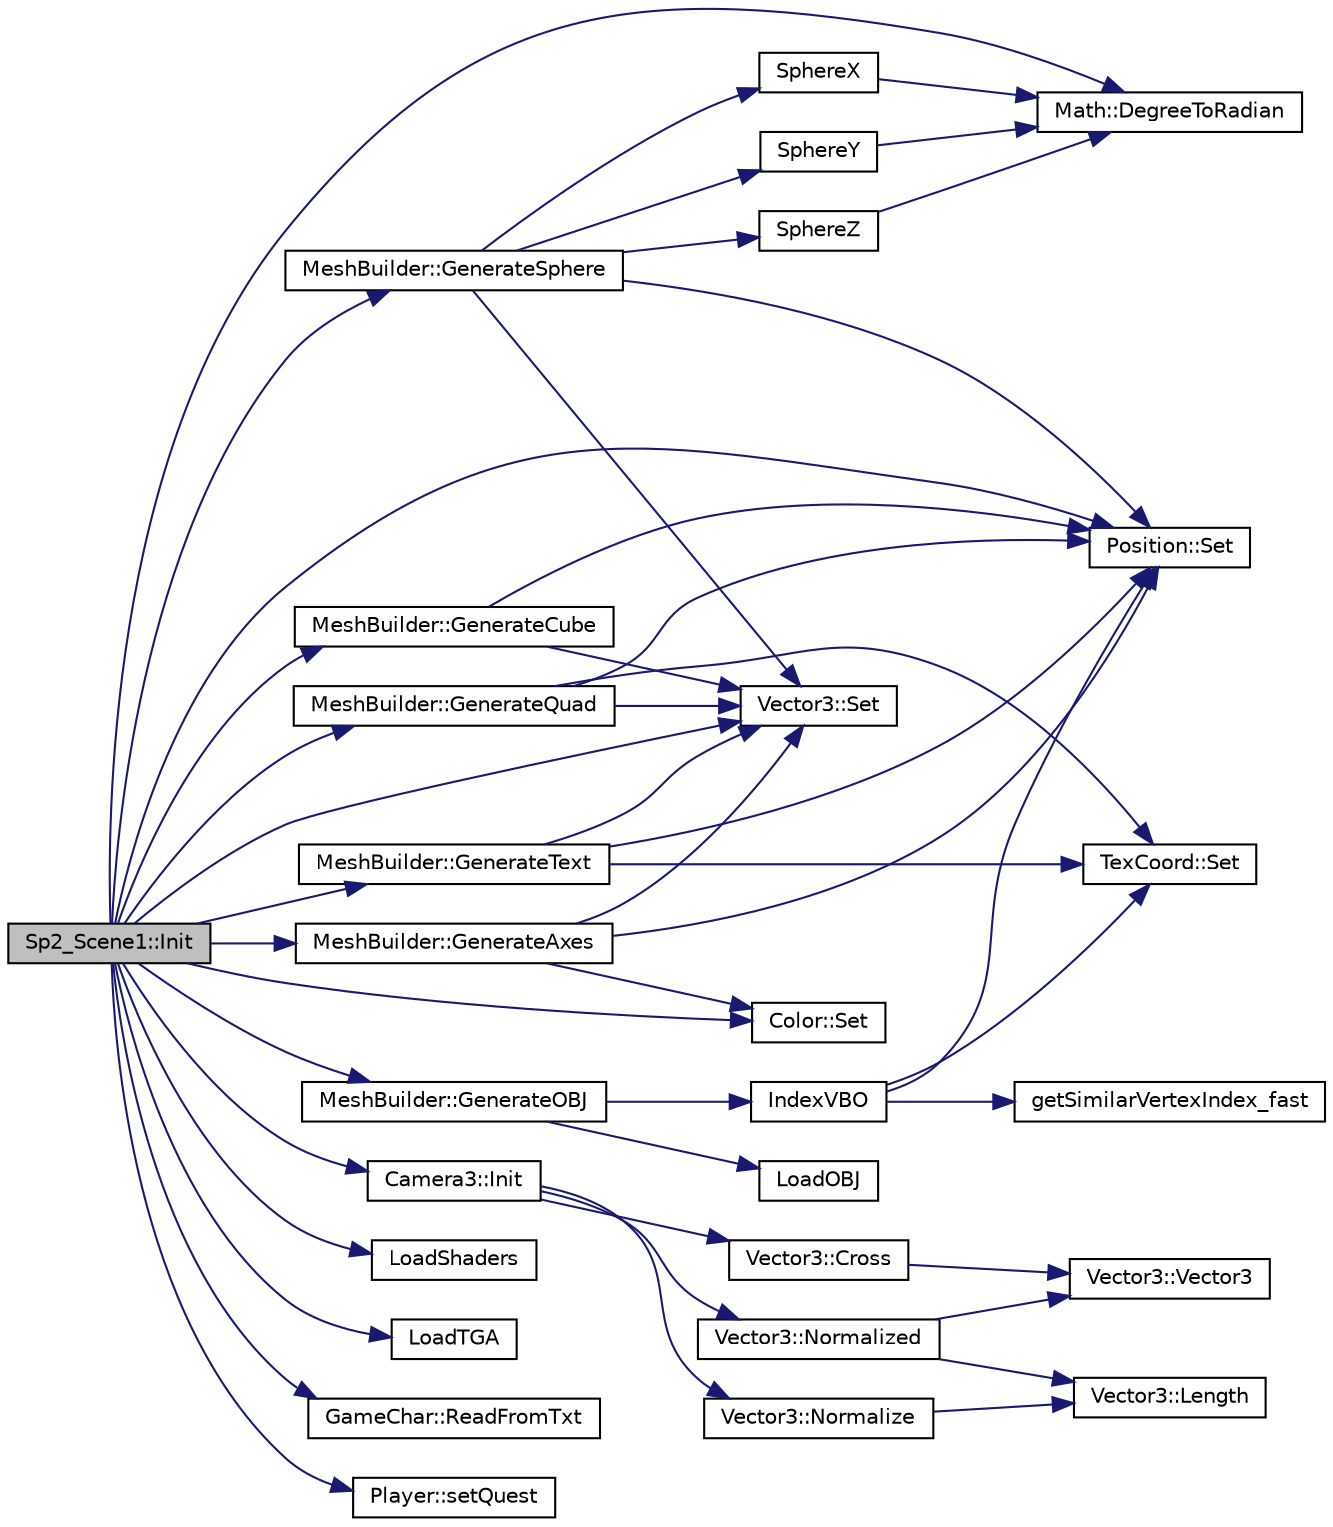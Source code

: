 digraph "Sp2_Scene1::Init"
{
  bgcolor="transparent";
  edge [fontname="Helvetica",fontsize="10",labelfontname="Helvetica",labelfontsize="10"];
  node [fontname="Helvetica",fontsize="10",shape=record];
  rankdir="LR";
  Node1 [label="Sp2_Scene1::Init",height=0.2,width=0.4,color="black", fillcolor="grey75", style="filled", fontcolor="black"];
  Node1 -> Node2 [color="midnightblue",fontsize="10",style="solid",fontname="Helvetica"];
  Node2 [label="Math::DegreeToRadian",height=0.2,width=0.4,color="black",URL="$namespaceMath.html#ac04b987cc6c574a059e68cb58f58c09a",tooltip="Converts from degrees to radians. "];
  Node1 -> Node3 [color="midnightblue",fontsize="10",style="solid",fontname="Helvetica"];
  Node3 [label="MeshBuilder::GenerateAxes",height=0.2,width=0.4,color="black",URL="$classMeshBuilder.html#a78d37e2b0cc068eec801f17c367100e7",tooltip="Generate the vertices of a reference Axes; Use red for x-axis, green for y-axis, blue for z-axis Then..."];
  Node3 -> Node4 [color="midnightblue",fontsize="10",style="solid",fontname="Helvetica"];
  Node4 [label="Position::Set",height=0.2,width=0.4,color="black",URL="$structPosition.html#a2919b2441baf7a2f799791d65a1cfc15"];
  Node3 -> Node5 [color="midnightblue",fontsize="10",style="solid",fontname="Helvetica"];
  Node5 [label="Vector3::Set",height=0.2,width=0.4,color="black",URL="$structVector3.html#a9c25d604bd52b162cfcb56302ef032bb",tooltip="Set the elements of this vector. "];
  Node3 -> Node6 [color="midnightblue",fontsize="10",style="solid",fontname="Helvetica"];
  Node6 [label="Color::Set",height=0.2,width=0.4,color="black",URL="$structColor.html#acc77e4e3583d3eca7e476952e51bfb80"];
  Node1 -> Node7 [color="midnightblue",fontsize="10",style="solid",fontname="Helvetica"];
  Node7 [label="MeshBuilder::GenerateCube",height=0.2,width=0.4,color="black",URL="$classMeshBuilder.html#a5e777328dc946f483beb5645d8f24c4a",tooltip="Generate the vertices of a cube; Use random color for each vertex Then generate the VBO/IBO and store..."];
  Node7 -> Node4 [color="midnightblue",fontsize="10",style="solid",fontname="Helvetica"];
  Node7 -> Node5 [color="midnightblue",fontsize="10",style="solid",fontname="Helvetica"];
  Node1 -> Node8 [color="midnightblue",fontsize="10",style="solid",fontname="Helvetica"];
  Node8 [label="MeshBuilder::GenerateOBJ",height=0.2,width=0.4,color="black",URL="$classMeshBuilder.html#aba87550d7726a610c911fbb977fd3575"];
  Node8 -> Node9 [color="midnightblue",fontsize="10",style="solid",fontname="Helvetica"];
  Node9 [label="IndexVBO",height=0.2,width=0.4,color="black",URL="$LoadOBJ_8cpp.html#aa99ef9426a57205ed8acb8f7d41f3bae"];
  Node9 -> Node10 [color="midnightblue",fontsize="10",style="solid",fontname="Helvetica"];
  Node10 [label="getSimilarVertexIndex_fast",height=0.2,width=0.4,color="black",URL="$LoadOBJ_8cpp.html#af43afccb67fd9c80513489b75fddb347"];
  Node9 -> Node4 [color="midnightblue",fontsize="10",style="solid",fontname="Helvetica"];
  Node9 -> Node11 [color="midnightblue",fontsize="10",style="solid",fontname="Helvetica"];
  Node11 [label="TexCoord::Set",height=0.2,width=0.4,color="black",URL="$structTexCoord.html#a64b4ceeb1733c478cb4b5b1216146c32"];
  Node8 -> Node12 [color="midnightblue",fontsize="10",style="solid",fontname="Helvetica"];
  Node12 [label="LoadOBJ",height=0.2,width=0.4,color="black",URL="$LoadOBJ_8cpp.html#aa634e9cac0a72d751731db6b4479cbda"];
  Node1 -> Node13 [color="midnightblue",fontsize="10",style="solid",fontname="Helvetica"];
  Node13 [label="MeshBuilder::GenerateQuad",height=0.2,width=0.4,color="black",URL="$classMeshBuilder.html#a8fede2f411aebe5d41af99b51be7ed77",tooltip="Generate the vertices of a quad; Use random color for each vertex Then generate the VBO/IBO and store..."];
  Node13 -> Node4 [color="midnightblue",fontsize="10",style="solid",fontname="Helvetica"];
  Node13 -> Node5 [color="midnightblue",fontsize="10",style="solid",fontname="Helvetica"];
  Node13 -> Node11 [color="midnightblue",fontsize="10",style="solid",fontname="Helvetica"];
  Node1 -> Node14 [color="midnightblue",fontsize="10",style="solid",fontname="Helvetica"];
  Node14 [label="MeshBuilder::GenerateSphere",height=0.2,width=0.4,color="black",URL="$classMeshBuilder.html#aa0cff3ada5866ad3236dd88b24f64c39"];
  Node14 -> Node4 [color="midnightblue",fontsize="10",style="solid",fontname="Helvetica"];
  Node14 -> Node5 [color="midnightblue",fontsize="10",style="solid",fontname="Helvetica"];
  Node14 -> Node15 [color="midnightblue",fontsize="10",style="solid",fontname="Helvetica"];
  Node15 [label="SphereX",height=0.2,width=0.4,color="black",URL="$MeshBuilder_8cpp.html#aef75a362a1bdb0980ed4abcf8241da69"];
  Node15 -> Node2 [color="midnightblue",fontsize="10",style="solid",fontname="Helvetica"];
  Node14 -> Node16 [color="midnightblue",fontsize="10",style="solid",fontname="Helvetica"];
  Node16 [label="SphereY",height=0.2,width=0.4,color="black",URL="$MeshBuilder_8cpp.html#af7655f1bbe33f114c8c2457bb80d8d56"];
  Node16 -> Node2 [color="midnightblue",fontsize="10",style="solid",fontname="Helvetica"];
  Node14 -> Node17 [color="midnightblue",fontsize="10",style="solid",fontname="Helvetica"];
  Node17 [label="SphereZ",height=0.2,width=0.4,color="black",URL="$MeshBuilder_8cpp.html#a635e807e82196e114ec59993fe28838a"];
  Node17 -> Node2 [color="midnightblue",fontsize="10",style="solid",fontname="Helvetica"];
  Node1 -> Node18 [color="midnightblue",fontsize="10",style="solid",fontname="Helvetica"];
  Node18 [label="MeshBuilder::GenerateText",height=0.2,width=0.4,color="black",URL="$classMeshBuilder.html#aac7c87881dbc08f8d41f2068e0f40c76"];
  Node18 -> Node4 [color="midnightblue",fontsize="10",style="solid",fontname="Helvetica"];
  Node18 -> Node5 [color="midnightblue",fontsize="10",style="solid",fontname="Helvetica"];
  Node18 -> Node11 [color="midnightblue",fontsize="10",style="solid",fontname="Helvetica"];
  Node1 -> Node19 [color="midnightblue",fontsize="10",style="solid",fontname="Helvetica"];
  Node19 [label="Camera3::Init",height=0.2,width=0.4,color="black",URL="$classCamera3.html#a6b57f6672752e8c5dbcfa32d693c17fc"];
  Node19 -> Node20 [color="midnightblue",fontsize="10",style="solid",fontname="Helvetica"];
  Node20 [label="Vector3::Cross",height=0.2,width=0.4,color="black",URL="$structVector3.html#aa1cdc5357009b47fe585ddd61e263aad",tooltip="Cross product of 2 vectors. "];
  Node20 -> Node21 [color="midnightblue",fontsize="10",style="solid",fontname="Helvetica"];
  Node21 [label="Vector3::Vector3",height=0.2,width=0.4,color="black",URL="$structVector3.html#afa5e0c801fc2c8a820a54ea99302fe08",tooltip="Vector3 default constructor. "];
  Node19 -> Node22 [color="midnightblue",fontsize="10",style="solid",fontname="Helvetica"];
  Node22 [label="Vector3::Normalize",height=0.2,width=0.4,color="black",URL="$structVector3.html#aaef4f25a38878a640ab4a48002a7eff8",tooltip="Normalize this vector and return a reference to it. "];
  Node22 -> Node23 [color="midnightblue",fontsize="10",style="solid",fontname="Helvetica"];
  Node23 [label="Vector3::Length",height=0.2,width=0.4,color="black",URL="$structVector3.html#a200024a8442329de9a625ed58ffe7075",tooltip="Return length of vector. "];
  Node19 -> Node24 [color="midnightblue",fontsize="10",style="solid",fontname="Helvetica"];
  Node24 [label="Vector3::Normalized",height=0.2,width=0.4,color="black",URL="$structVector3.html#a2da0f00c5529bced69763320dac9c414",tooltip="Return a copy of this vector, normalized. "];
  Node24 -> Node23 [color="midnightblue",fontsize="10",style="solid",fontname="Helvetica"];
  Node24 -> Node21 [color="midnightblue",fontsize="10",style="solid",fontname="Helvetica"];
  Node1 -> Node25 [color="midnightblue",fontsize="10",style="solid",fontname="Helvetica"];
  Node25 [label="LoadShaders",height=0.2,width=0.4,color="black",URL="$shader_8cpp.html#a833f10cca6a76fe34ae9efa23ac5e73c"];
  Node1 -> Node26 [color="midnightblue",fontsize="10",style="solid",fontname="Helvetica"];
  Node26 [label="LoadTGA",height=0.2,width=0.4,color="black",URL="$LoadTGA_8cpp.html#a459a80ca6de67a1e3493bfb66ae317e4"];
  Node1 -> Node27 [color="midnightblue",fontsize="10",style="solid",fontname="Helvetica"];
  Node27 [label="GameChar::ReadFromTxt",height=0.2,width=0.4,color="black",URL="$classGameChar.html#af15a501a44f0e774d407bcebe0d28ef9"];
  Node1 -> Node4 [color="midnightblue",fontsize="10",style="solid",fontname="Helvetica"];
  Node1 -> Node5 [color="midnightblue",fontsize="10",style="solid",fontname="Helvetica"];
  Node1 -> Node6 [color="midnightblue",fontsize="10",style="solid",fontname="Helvetica"];
  Node1 -> Node28 [color="midnightblue",fontsize="10",style="solid",fontname="Helvetica"];
  Node28 [label="Player::setQuest",height=0.2,width=0.4,color="black",URL="$classPlayer.html#a8e2103c0215cf3e803acccd5fbae5237"];
}

